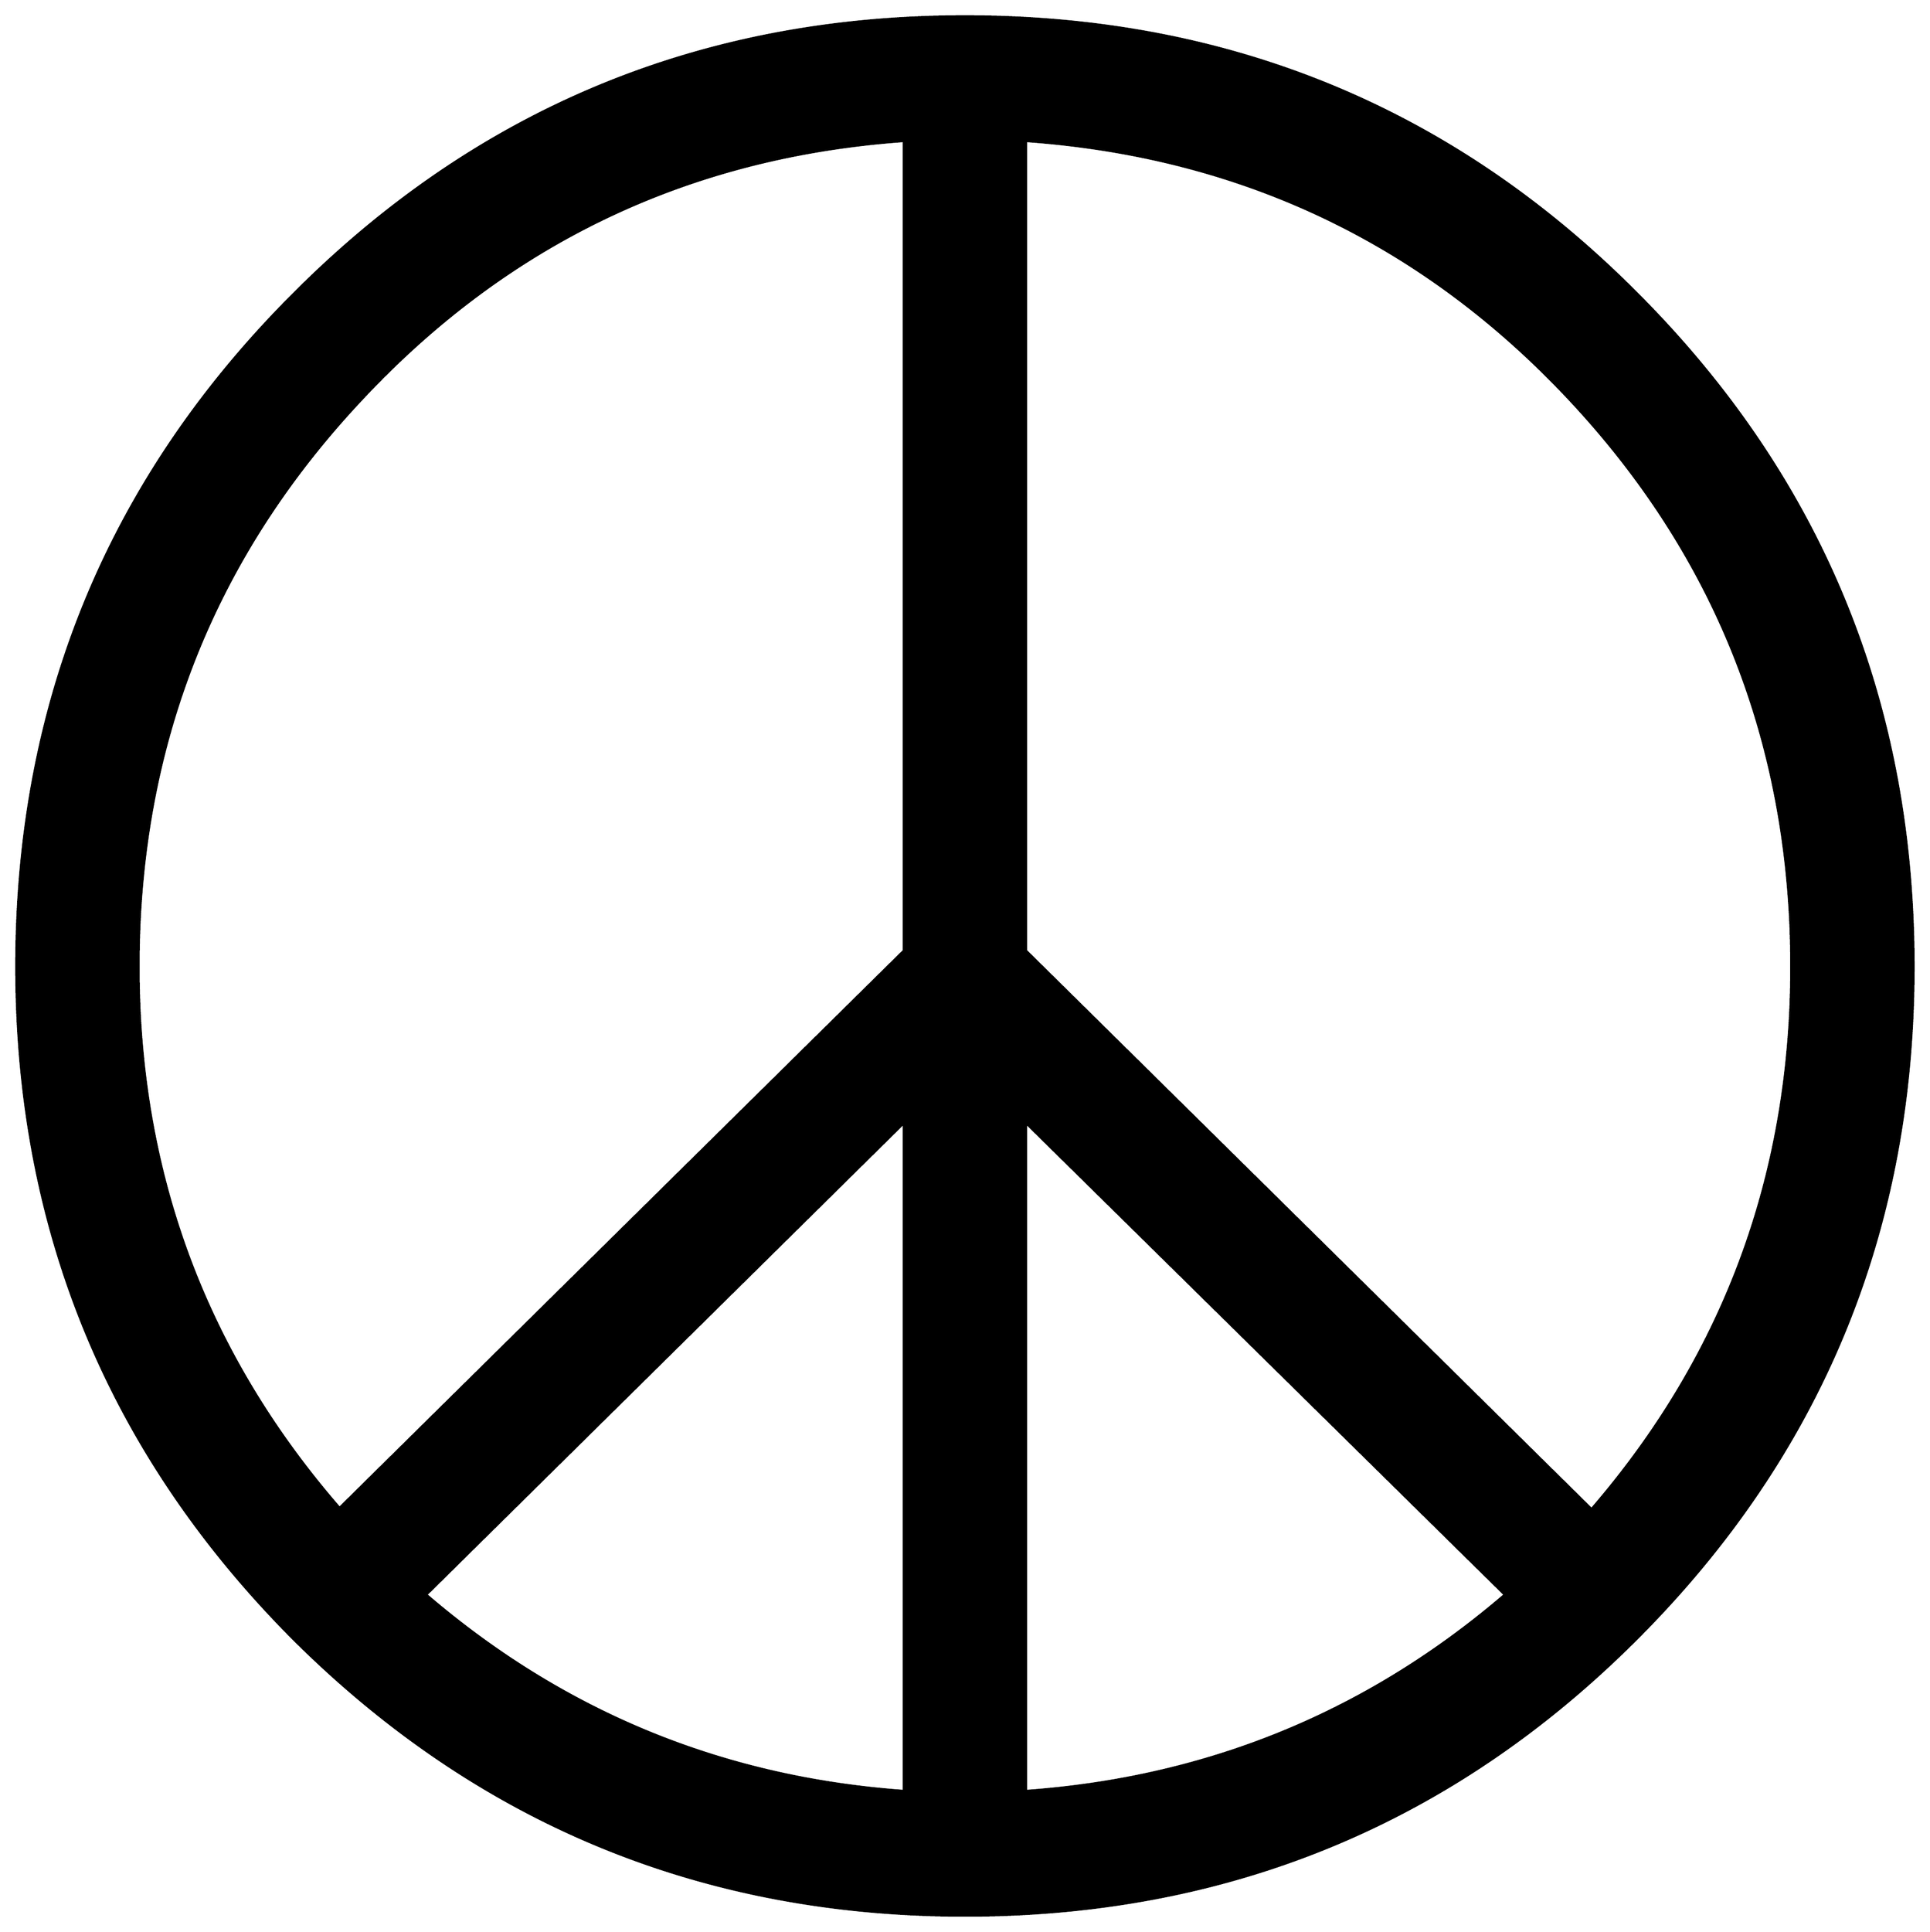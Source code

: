 


\begin{tikzpicture}[y=0.80pt, x=0.80pt, yscale=-1.0, xscale=1.0, inner sep=0pt, outer sep=0pt]
\begin{scope}[shift={(100.0,1864.0)},nonzero rule]
  \path[draw=.,fill=.,line width=1.600pt] (1641.0,-740.0) ..
    controls (1641.0,-524.0) and (1565.333,-340.333) ..
    (1414.0,-189.0) .. controls (1262.667,-37.667) and (1079.0,38.0)
    .. (863.0,38.0) .. controls (647.667,38.0) and (464.0,-37.667)
    .. (312.0,-189.0) .. controls (160.667,-341.0) and
    (85.0,-524.667) .. (85.0,-740.0) .. controls (85.0,-956.0) and
    (160.667,-1139.667) .. (312.0,-1291.0) .. controls
    (463.333,-1443.0) and (647.0,-1519.0) .. (863.0,-1519.0) ..
    controls (1079.667,-1519.0) and (1263.333,-1443.333) ..
    (1414.0,-1292.0) .. controls (1565.333,-1140.667) and
    (1641.0,-956.667) .. (1641.0,-740.0) -- cycle(1541.0,-740.0)
    .. controls (1541.0,-920.0) and (1480.667,-1074.667) ..
    (1360.0,-1204.0) .. controls (1239.333,-1333.333) and
    (1090.333,-1404.333) .. (913.0,-1417.0) -- (913.0,-753.0) --
    (1377.0,-295.0) .. controls (1486.333,-421.667) and
    (1541.0,-570.0) .. (1541.0,-740.0) -- cycle(1306.0,-225.0)
    -- (913.0,-612.0) -- (913.0,-64.0) .. controls
    (1062.333,-74.667) and (1193.333,-128.333) .. (1306.0,-225.0) --
    cycle(813.0,-753.0) -- (813.0,-1417.0) .. controls
    (635.667,-1404.333) and (486.667,-1333.0) .. (366.0,-1203.0) ..
    controls (245.333,-1073.667) and (185.0,-919.333) ..
    (185.0,-740.0) .. controls (185.0,-570.667) and (240.0,-422.667)
    .. (350.0,-296.0) -- (813.0,-753.0) -- cycle(813.0,-64.0) --
    (813.0,-612.0) -- (421.0,-225.0) .. controls (533.667,-128.333)
    and (664.333,-74.667) .. (813.0,-64.0) -- cycle;
\end{scope}

\end{tikzpicture}

